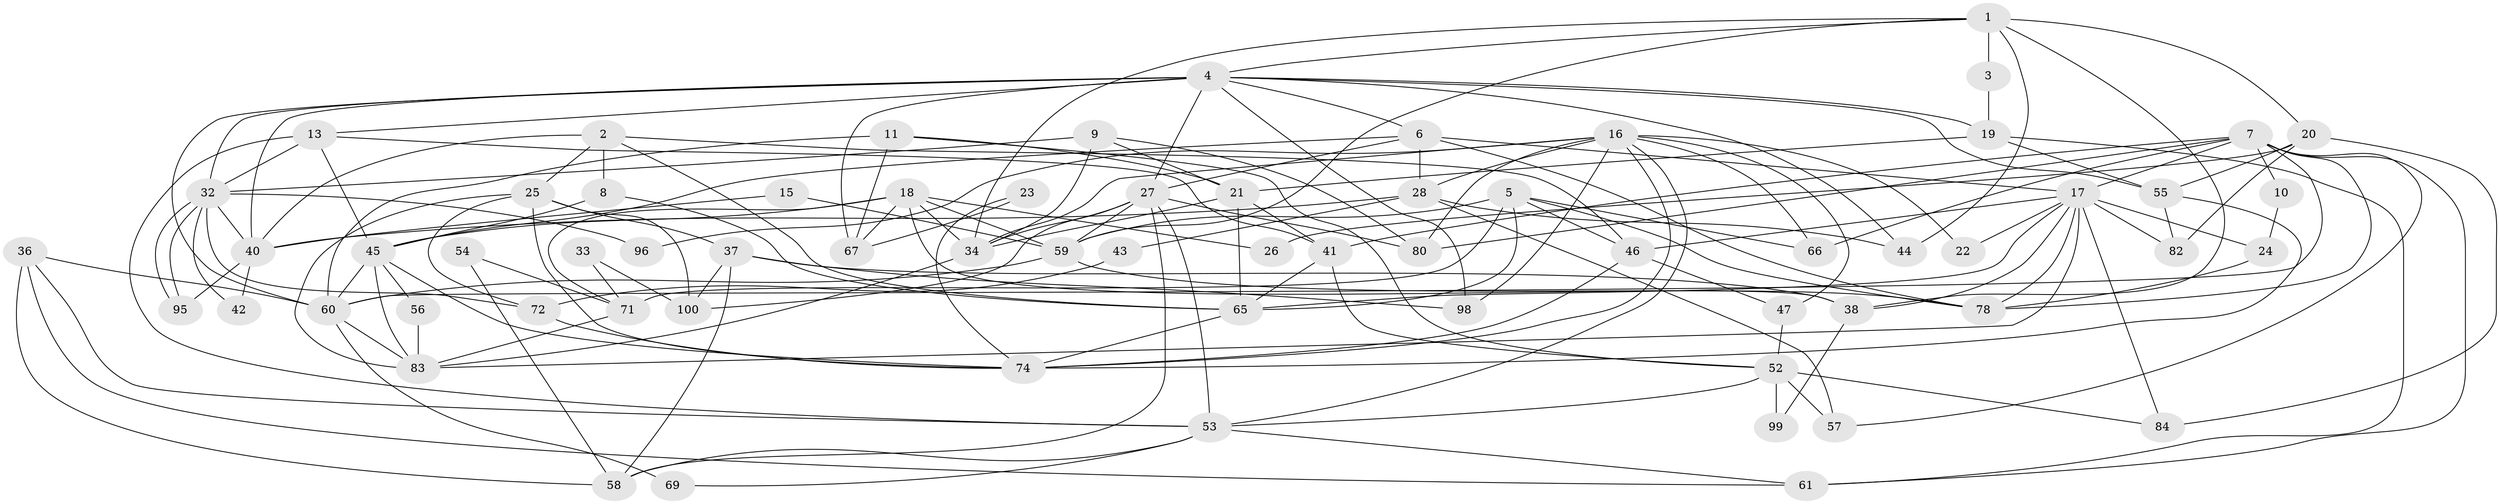 // Generated by graph-tools (version 1.1) at 2025/23/03/03/25 07:23:59]
// undirected, 67 vertices, 164 edges
graph export_dot {
graph [start="1"]
  node [color=gray90,style=filled];
  1 [super="+91"];
  2 [super="+30"];
  3;
  4 [super="+14"];
  5 [super="+62"];
  6 [super="+12"];
  7 [super="+29"];
  8;
  9;
  10;
  11 [super="+90"];
  13;
  15;
  16 [super="+51"];
  17 [super="+64"];
  18 [super="+73"];
  19 [super="+101"];
  20 [super="+93"];
  21 [super="+39"];
  22;
  23;
  24;
  25 [super="+31"];
  26;
  27 [super="+97"];
  28 [super="+35"];
  32 [super="+76"];
  33;
  34 [super="+48"];
  36;
  37 [super="+102"];
  38;
  40 [super="+49"];
  41 [super="+75"];
  42;
  43 [super="+50"];
  44;
  45 [super="+94"];
  46 [super="+68"];
  47;
  52 [super="+87"];
  53 [super="+70"];
  54;
  55 [super="+79"];
  56;
  57;
  58 [super="+89"];
  59 [super="+86"];
  60 [super="+63"];
  61 [super="+85"];
  65 [super="+103"];
  66;
  67;
  69;
  71 [super="+92"];
  72 [super="+77"];
  74;
  78 [super="+88"];
  80 [super="+81"];
  82;
  83;
  84;
  95;
  96;
  98;
  99;
  100;
  1 -- 38;
  1 -- 44;
  1 -- 59;
  1 -- 3;
  1 -- 4;
  1 -- 20;
  1 -- 34;
  2 -- 8;
  2 -- 65;
  2 -- 25;
  2 -- 46;
  2 -- 40;
  3 -- 19;
  4 -- 60;
  4 -- 44;
  4 -- 6;
  4 -- 19;
  4 -- 40;
  4 -- 98;
  4 -- 67;
  4 -- 13;
  4 -- 27;
  4 -- 55;
  4 -- 32;
  5 -- 46 [weight=2];
  5 -- 65;
  5 -- 66;
  5 -- 78;
  5 -- 59;
  5 -- 71;
  6 -- 27;
  6 -- 45;
  6 -- 17;
  6 -- 78;
  6 -- 28;
  7 -- 61;
  7 -- 78;
  7 -- 80;
  7 -- 60;
  7 -- 17;
  7 -- 66;
  7 -- 57;
  7 -- 10;
  7 -- 41;
  8 -- 65;
  8 -- 45;
  9 -- 32;
  9 -- 34;
  9 -- 21;
  9 -- 80;
  10 -- 24;
  11 -- 21;
  11 -- 67;
  11 -- 52;
  11 -- 60;
  13 -- 53;
  13 -- 41;
  13 -- 45;
  13 -- 32;
  15 -- 40;
  15 -- 59;
  16 -- 96 [weight=2];
  16 -- 34;
  16 -- 47;
  16 -- 66;
  16 -- 74;
  16 -- 98;
  16 -- 80;
  16 -- 53;
  16 -- 22;
  16 -- 28;
  17 -- 83;
  17 -- 22;
  17 -- 82;
  17 -- 84;
  17 -- 65;
  17 -- 38;
  17 -- 24;
  17 -- 78;
  17 -- 46;
  18 -- 67;
  18 -- 45;
  18 -- 26;
  18 -- 38;
  18 -- 59;
  18 -- 71;
  18 -- 34;
  19 -- 21;
  19 -- 55;
  19 -- 61;
  20 -- 84;
  20 -- 55;
  20 -- 26;
  20 -- 82;
  21 -- 65;
  21 -- 41;
  21 -- 34;
  23 -- 67;
  23 -- 74;
  24 -- 78;
  25 -- 83;
  25 -- 100;
  25 -- 37;
  25 -- 72;
  25 -- 74;
  27 -- 58;
  27 -- 59;
  27 -- 34;
  27 -- 53;
  27 -- 100;
  27 -- 80;
  28 -- 57;
  28 -- 40;
  28 -- 43 [weight=2];
  28 -- 44;
  32 -- 95;
  32 -- 95;
  32 -- 42;
  32 -- 96;
  32 -- 40;
  32 -- 72;
  33 -- 100;
  33 -- 71;
  34 -- 83;
  36 -- 53;
  36 -- 61;
  36 -- 60;
  36 -- 58;
  37 -- 98;
  37 -- 58;
  37 -- 100;
  37 -- 38;
  38 -- 99;
  40 -- 42;
  40 -- 95;
  41 -- 65;
  41 -- 52;
  43 -- 72;
  45 -- 74;
  45 -- 83;
  45 -- 60;
  45 -- 56;
  46 -- 74;
  46 -- 47;
  47 -- 52 [weight=2];
  52 -- 99;
  52 -- 84;
  52 -- 53;
  52 -- 57;
  53 -- 69;
  53 -- 61;
  53 -- 58;
  54 -- 71;
  54 -- 58;
  55 -- 74;
  55 -- 82;
  56 -- 83;
  59 -- 60;
  59 -- 78;
  60 -- 69 [weight=2];
  60 -- 83;
  65 -- 74;
  71 -- 83;
  72 -- 74;
}
